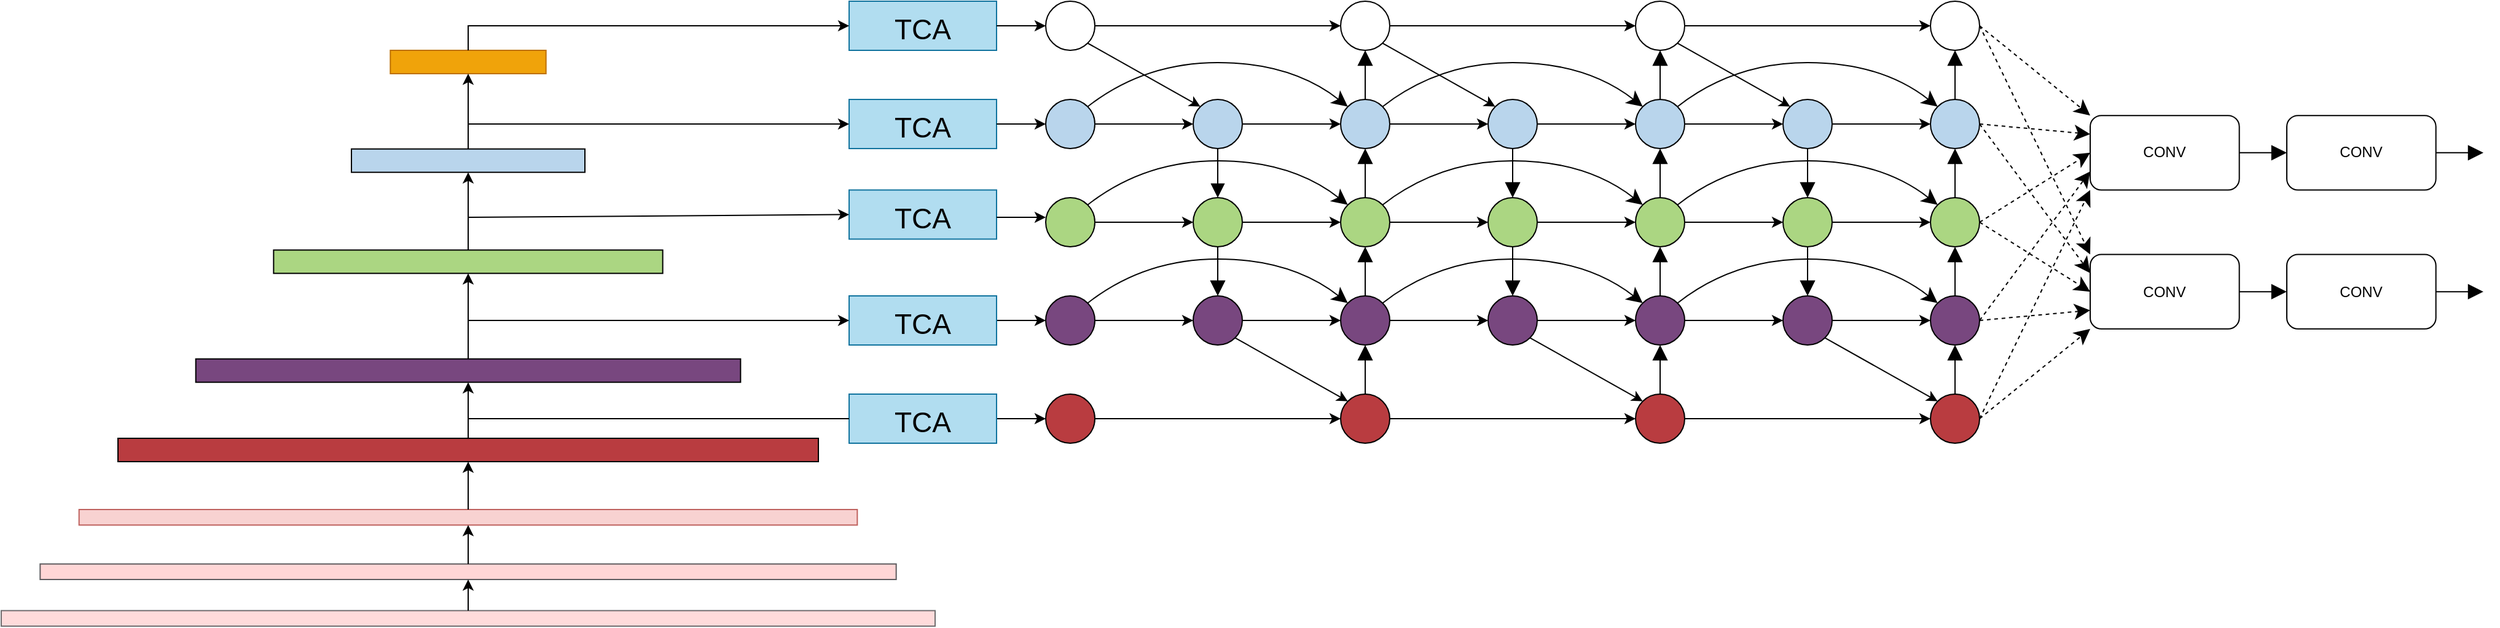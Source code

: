 <mxfile version="20.2.8" type="github">
  <diagram id="Q1lbnIge8eEQH-9hfLG9" name="第 1 页">
    <mxGraphModel dx="2092" dy="780" grid="1" gridSize="10" guides="1" tooltips="1" connect="1" arrows="1" fold="1" page="1" pageScale="1" pageWidth="827" pageHeight="1169" math="0" shadow="0">
      <root>
        <mxCell id="0" />
        <mxCell id="1" parent="0" />
        <mxCell id="cvBlU5H9bP7NT6LMKIig-16" style="edgeStyle=orthogonalEdgeStyle;rounded=0;orthogonalLoop=1;jettySize=auto;html=1;exitX=1;exitY=0.5;exitDx=0;exitDy=0;entryX=0;entryY=0.5;entryDx=0;entryDy=0;" parent="1" source="nWclfOt-MqA_zXtuq-44-1" target="nWclfOt-MqA_zXtuq-44-11" edge="1">
          <mxGeometry relative="1" as="geometry" />
        </mxCell>
        <mxCell id="nWclfOt-MqA_zXtuq-44-1" value="" style="ellipse;whiteSpace=wrap;html=1;aspect=fixed;" parent="1" vertex="1">
          <mxGeometry x="310" y="160" width="40" height="40" as="geometry" />
        </mxCell>
        <mxCell id="cvBlU5H9bP7NT6LMKIig-19" style="edgeStyle=orthogonalEdgeStyle;rounded=0;orthogonalLoop=1;jettySize=auto;html=1;exitX=1;exitY=0.5;exitDx=0;exitDy=0;entryX=0;entryY=0.5;entryDx=0;entryDy=0;" parent="1" source="nWclfOt-MqA_zXtuq-44-2" target="nWclfOt-MqA_zXtuq-44-7" edge="1">
          <mxGeometry relative="1" as="geometry" />
        </mxCell>
        <mxCell id="nWclfOt-MqA_zXtuq-44-2" value="" style="ellipse;whiteSpace=wrap;html=1;aspect=fixed;fillColor=#B9D5EC;" parent="1" vertex="1">
          <mxGeometry x="310" y="240" width="40" height="40" as="geometry" />
        </mxCell>
        <mxCell id="cvBlU5H9bP7NT6LMKIig-25" style="edgeStyle=orthogonalEdgeStyle;rounded=0;orthogonalLoop=1;jettySize=auto;html=1;exitX=1;exitY=0.5;exitDx=0;exitDy=0;entryX=0;entryY=0.5;entryDx=0;entryDy=0;" parent="1" source="nWclfOt-MqA_zXtuq-44-3" target="nWclfOt-MqA_zXtuq-44-8" edge="1">
          <mxGeometry relative="1" as="geometry" />
        </mxCell>
        <mxCell id="nWclfOt-MqA_zXtuq-44-3" value="" style="ellipse;whiteSpace=wrap;html=1;aspect=fixed;fillColor=#ABD682;" parent="1" vertex="1">
          <mxGeometry x="310" y="320" width="40" height="40" as="geometry" />
        </mxCell>
        <mxCell id="cvBlU5H9bP7NT6LMKIig-31" style="edgeStyle=orthogonalEdgeStyle;rounded=0;orthogonalLoop=1;jettySize=auto;html=1;exitX=1;exitY=0.5;exitDx=0;exitDy=0;entryX=0;entryY=0.5;entryDx=0;entryDy=0;" parent="1" source="nWclfOt-MqA_zXtuq-44-4" target="nWclfOt-MqA_zXtuq-44-9" edge="1">
          <mxGeometry relative="1" as="geometry" />
        </mxCell>
        <mxCell id="nWclfOt-MqA_zXtuq-44-4" value="" style="ellipse;whiteSpace=wrap;html=1;aspect=fixed;fillColor=#78477F;" parent="1" vertex="1">
          <mxGeometry x="310" y="400" width="40" height="40" as="geometry" />
        </mxCell>
        <mxCell id="cvBlU5H9bP7NT6LMKIig-37" style="edgeStyle=orthogonalEdgeStyle;rounded=0;orthogonalLoop=1;jettySize=auto;html=1;exitX=1;exitY=0.5;exitDx=0;exitDy=0;entryX=0;entryY=0.5;entryDx=0;entryDy=0;" parent="1" source="nWclfOt-MqA_zXtuq-44-5" target="nWclfOt-MqA_zXtuq-44-15" edge="1">
          <mxGeometry relative="1" as="geometry" />
        </mxCell>
        <mxCell id="nWclfOt-MqA_zXtuq-44-5" value="" style="ellipse;whiteSpace=wrap;html=1;aspect=fixed;fillColor=#B93C40;" parent="1" vertex="1">
          <mxGeometry x="310" y="480" width="40" height="40" as="geometry" />
        </mxCell>
        <mxCell id="cvBlU5H9bP7NT6LMKIig-20" style="edgeStyle=orthogonalEdgeStyle;rounded=0;orthogonalLoop=1;jettySize=auto;html=1;exitX=1;exitY=0.5;exitDx=0;exitDy=0;entryX=0;entryY=0.5;entryDx=0;entryDy=0;" parent="1" source="nWclfOt-MqA_zXtuq-44-7" target="nWclfOt-MqA_zXtuq-44-12" edge="1">
          <mxGeometry relative="1" as="geometry" />
        </mxCell>
        <mxCell id="cvBlU5H9bP7NT6LMKIig-43" style="edgeStyle=orthogonalEdgeStyle;rounded=0;orthogonalLoop=1;jettySize=auto;html=1;exitX=0.5;exitY=1;exitDx=0;exitDy=0;entryX=0.5;entryY=0;entryDx=0;entryDy=0;endArrow=block;endFill=1;endSize=9;" parent="1" source="nWclfOt-MqA_zXtuq-44-7" target="nWclfOt-MqA_zXtuq-44-8" edge="1">
          <mxGeometry relative="1" as="geometry" />
        </mxCell>
        <mxCell id="nWclfOt-MqA_zXtuq-44-7" value="" style="ellipse;whiteSpace=wrap;html=1;aspect=fixed;fillColor=#B9D5EC;" parent="1" vertex="1">
          <mxGeometry x="430" y="240" width="40" height="40" as="geometry" />
        </mxCell>
        <mxCell id="cvBlU5H9bP7NT6LMKIig-26" style="edgeStyle=orthogonalEdgeStyle;rounded=0;orthogonalLoop=1;jettySize=auto;html=1;exitX=1;exitY=0.5;exitDx=0;exitDy=0;entryX=0;entryY=0.5;entryDx=0;entryDy=0;" parent="1" source="nWclfOt-MqA_zXtuq-44-8" target="nWclfOt-MqA_zXtuq-44-13" edge="1">
          <mxGeometry relative="1" as="geometry" />
        </mxCell>
        <mxCell id="cvBlU5H9bP7NT6LMKIig-44" style="edgeStyle=orthogonalEdgeStyle;rounded=0;orthogonalLoop=1;jettySize=auto;html=1;exitX=0.5;exitY=1;exitDx=0;exitDy=0;entryX=0.5;entryY=0;entryDx=0;entryDy=0;endArrow=block;endFill=1;endSize=10;" parent="1" source="nWclfOt-MqA_zXtuq-44-8" target="nWclfOt-MqA_zXtuq-44-9" edge="1">
          <mxGeometry relative="1" as="geometry" />
        </mxCell>
        <mxCell id="nWclfOt-MqA_zXtuq-44-8" value="" style="ellipse;whiteSpace=wrap;html=1;aspect=fixed;fillColor=#ABD682;" parent="1" vertex="1">
          <mxGeometry x="430" y="320" width="40" height="40" as="geometry" />
        </mxCell>
        <mxCell id="cvBlU5H9bP7NT6LMKIig-32" style="edgeStyle=orthogonalEdgeStyle;rounded=0;orthogonalLoop=1;jettySize=auto;html=1;exitX=1;exitY=0.5;exitDx=0;exitDy=0;entryX=0;entryY=0.5;entryDx=0;entryDy=0;" parent="1" source="nWclfOt-MqA_zXtuq-44-9" target="nWclfOt-MqA_zXtuq-44-14" edge="1">
          <mxGeometry relative="1" as="geometry" />
        </mxCell>
        <mxCell id="nWclfOt-MqA_zXtuq-44-9" value="" style="ellipse;whiteSpace=wrap;html=1;aspect=fixed;fillColor=#78477F;" parent="1" vertex="1">
          <mxGeometry x="430" y="400" width="40" height="40" as="geometry" />
        </mxCell>
        <mxCell id="cvBlU5H9bP7NT6LMKIig-17" style="edgeStyle=orthogonalEdgeStyle;rounded=0;orthogonalLoop=1;jettySize=auto;html=1;exitX=1;exitY=0.5;exitDx=0;exitDy=0;entryX=0;entryY=0.5;entryDx=0;entryDy=0;" parent="1" source="nWclfOt-MqA_zXtuq-44-11" target="nWclfOt-MqA_zXtuq-44-21" edge="1">
          <mxGeometry relative="1" as="geometry" />
        </mxCell>
        <mxCell id="nWclfOt-MqA_zXtuq-44-11" value="" style="ellipse;whiteSpace=wrap;html=1;aspect=fixed;" parent="1" vertex="1">
          <mxGeometry x="550" y="160" width="40" height="40" as="geometry" />
        </mxCell>
        <mxCell id="cvBlU5H9bP7NT6LMKIig-21" style="edgeStyle=orthogonalEdgeStyle;rounded=0;orthogonalLoop=1;jettySize=auto;html=1;exitX=1;exitY=0.5;exitDx=0;exitDy=0;entryX=0;entryY=0.5;entryDx=0;entryDy=0;" parent="1" source="nWclfOt-MqA_zXtuq-44-12" target="nWclfOt-MqA_zXtuq-44-17" edge="1">
          <mxGeometry relative="1" as="geometry" />
        </mxCell>
        <mxCell id="cvBlU5H9bP7NT6LMKIig-62" style="edgeStyle=orthogonalEdgeStyle;rounded=0;orthogonalLoop=1;jettySize=auto;html=1;exitX=0.5;exitY=0;exitDx=0;exitDy=0;entryX=0.5;entryY=1;entryDx=0;entryDy=0;endArrow=block;endFill=1;endSize=10;" parent="1" source="nWclfOt-MqA_zXtuq-44-12" target="nWclfOt-MqA_zXtuq-44-11" edge="1">
          <mxGeometry relative="1" as="geometry" />
        </mxCell>
        <mxCell id="nWclfOt-MqA_zXtuq-44-12" value="" style="ellipse;whiteSpace=wrap;html=1;aspect=fixed;fillColor=#B9D5EC;" parent="1" vertex="1">
          <mxGeometry x="550" y="240" width="40" height="40" as="geometry" />
        </mxCell>
        <mxCell id="cvBlU5H9bP7NT6LMKIig-27" style="edgeStyle=orthogonalEdgeStyle;rounded=0;orthogonalLoop=1;jettySize=auto;html=1;exitX=1;exitY=0.5;exitDx=0;exitDy=0;entryX=0;entryY=0.5;entryDx=0;entryDy=0;" parent="1" source="nWclfOt-MqA_zXtuq-44-13" target="nWclfOt-MqA_zXtuq-44-18" edge="1">
          <mxGeometry relative="1" as="geometry" />
        </mxCell>
        <mxCell id="cvBlU5H9bP7NT6LMKIig-63" style="edgeStyle=orthogonalEdgeStyle;rounded=0;orthogonalLoop=1;jettySize=auto;html=1;exitX=0.5;exitY=0;exitDx=0;exitDy=0;entryX=0.5;entryY=1;entryDx=0;entryDy=0;endArrow=block;endFill=1;endSize=10;" parent="1" source="nWclfOt-MqA_zXtuq-44-13" target="nWclfOt-MqA_zXtuq-44-12" edge="1">
          <mxGeometry relative="1" as="geometry" />
        </mxCell>
        <mxCell id="nWclfOt-MqA_zXtuq-44-13" value="" style="ellipse;whiteSpace=wrap;html=1;aspect=fixed;fillColor=#ABD682;" parent="1" vertex="1">
          <mxGeometry x="550" y="320" width="40" height="40" as="geometry" />
        </mxCell>
        <mxCell id="cvBlU5H9bP7NT6LMKIig-33" style="edgeStyle=orthogonalEdgeStyle;rounded=0;orthogonalLoop=1;jettySize=auto;html=1;exitX=1;exitY=0.5;exitDx=0;exitDy=0;entryX=0;entryY=0.5;entryDx=0;entryDy=0;" parent="1" source="nWclfOt-MqA_zXtuq-44-14" target="nWclfOt-MqA_zXtuq-44-19" edge="1">
          <mxGeometry relative="1" as="geometry" />
        </mxCell>
        <mxCell id="cvBlU5H9bP7NT6LMKIig-64" style="edgeStyle=orthogonalEdgeStyle;rounded=0;orthogonalLoop=1;jettySize=auto;html=1;exitX=0.5;exitY=0;exitDx=0;exitDy=0;entryX=0.5;entryY=1;entryDx=0;entryDy=0;endArrow=block;endFill=1;endSize=10;" parent="1" source="nWclfOt-MqA_zXtuq-44-14" target="nWclfOt-MqA_zXtuq-44-13" edge="1">
          <mxGeometry relative="1" as="geometry" />
        </mxCell>
        <mxCell id="nWclfOt-MqA_zXtuq-44-14" value="" style="ellipse;whiteSpace=wrap;html=1;aspect=fixed;fillColor=#78477F;" parent="1" vertex="1">
          <mxGeometry x="550" y="400" width="40" height="40" as="geometry" />
        </mxCell>
        <mxCell id="cvBlU5H9bP7NT6LMKIig-38" style="edgeStyle=orthogonalEdgeStyle;rounded=0;orthogonalLoop=1;jettySize=auto;html=1;exitX=1;exitY=0.5;exitDx=0;exitDy=0;entryX=0;entryY=0.5;entryDx=0;entryDy=0;" parent="1" source="nWclfOt-MqA_zXtuq-44-15" target="nWclfOt-MqA_zXtuq-44-25" edge="1">
          <mxGeometry relative="1" as="geometry" />
        </mxCell>
        <mxCell id="cvBlU5H9bP7NT6LMKIig-65" style="edgeStyle=orthogonalEdgeStyle;rounded=0;orthogonalLoop=1;jettySize=auto;html=1;exitX=0.5;exitY=0;exitDx=0;exitDy=0;entryX=0.5;entryY=1;entryDx=0;entryDy=0;endArrow=block;endFill=1;endSize=10;" parent="1" source="nWclfOt-MqA_zXtuq-44-15" target="nWclfOt-MqA_zXtuq-44-14" edge="1">
          <mxGeometry relative="1" as="geometry" />
        </mxCell>
        <mxCell id="nWclfOt-MqA_zXtuq-44-15" value="" style="ellipse;whiteSpace=wrap;html=1;aspect=fixed;fillColor=#B93C40;" parent="1" vertex="1">
          <mxGeometry x="550" y="480" width="40" height="40" as="geometry" />
        </mxCell>
        <mxCell id="cvBlU5H9bP7NT6LMKIig-22" style="edgeStyle=orthogonalEdgeStyle;rounded=0;orthogonalLoop=1;jettySize=auto;html=1;exitX=1;exitY=0.5;exitDx=0;exitDy=0;entryX=0;entryY=0.5;entryDx=0;entryDy=0;" parent="1" source="nWclfOt-MqA_zXtuq-44-17" target="nWclfOt-MqA_zXtuq-44-22" edge="1">
          <mxGeometry relative="1" as="geometry" />
        </mxCell>
        <mxCell id="cvBlU5H9bP7NT6LMKIig-66" style="edgeStyle=orthogonalEdgeStyle;rounded=0;orthogonalLoop=1;jettySize=auto;html=1;exitX=0.5;exitY=1;exitDx=0;exitDy=0;entryX=0.5;entryY=0;entryDx=0;entryDy=0;endArrow=block;endFill=1;endSize=10;" parent="1" source="nWclfOt-MqA_zXtuq-44-17" target="nWclfOt-MqA_zXtuq-44-18" edge="1">
          <mxGeometry relative="1" as="geometry" />
        </mxCell>
        <mxCell id="nWclfOt-MqA_zXtuq-44-17" value="" style="ellipse;whiteSpace=wrap;html=1;aspect=fixed;fillColor=#B9D5EC;" parent="1" vertex="1">
          <mxGeometry x="670" y="240" width="40" height="40" as="geometry" />
        </mxCell>
        <mxCell id="cvBlU5H9bP7NT6LMKIig-28" style="edgeStyle=orthogonalEdgeStyle;rounded=0;orthogonalLoop=1;jettySize=auto;html=1;exitX=1;exitY=0.5;exitDx=0;exitDy=0;entryX=0;entryY=0.5;entryDx=0;entryDy=0;" parent="1" source="nWclfOt-MqA_zXtuq-44-18" target="nWclfOt-MqA_zXtuq-44-23" edge="1">
          <mxGeometry relative="1" as="geometry" />
        </mxCell>
        <mxCell id="cvBlU5H9bP7NT6LMKIig-67" style="edgeStyle=orthogonalEdgeStyle;rounded=0;orthogonalLoop=1;jettySize=auto;html=1;exitX=0.5;exitY=1;exitDx=0;exitDy=0;entryX=0.5;entryY=0;entryDx=0;entryDy=0;endArrow=block;endFill=1;endSize=10;" parent="1" source="nWclfOt-MqA_zXtuq-44-18" target="nWclfOt-MqA_zXtuq-44-19" edge="1">
          <mxGeometry relative="1" as="geometry" />
        </mxCell>
        <mxCell id="nWclfOt-MqA_zXtuq-44-18" value="" style="ellipse;whiteSpace=wrap;html=1;aspect=fixed;fillColor=#ABD682;" parent="1" vertex="1">
          <mxGeometry x="670" y="320" width="40" height="40" as="geometry" />
        </mxCell>
        <mxCell id="cvBlU5H9bP7NT6LMKIig-34" style="edgeStyle=orthogonalEdgeStyle;rounded=0;orthogonalLoop=1;jettySize=auto;html=1;exitX=1;exitY=0.5;exitDx=0;exitDy=0;entryX=0;entryY=0.5;entryDx=0;entryDy=0;" parent="1" source="nWclfOt-MqA_zXtuq-44-19" target="nWclfOt-MqA_zXtuq-44-24" edge="1">
          <mxGeometry relative="1" as="geometry" />
        </mxCell>
        <mxCell id="nWclfOt-MqA_zXtuq-44-19" value="" style="ellipse;whiteSpace=wrap;html=1;aspect=fixed;fillColor=#78477F;" parent="1" vertex="1">
          <mxGeometry x="670" y="400" width="40" height="40" as="geometry" />
        </mxCell>
        <mxCell id="cvBlU5H9bP7NT6LMKIig-18" style="edgeStyle=orthogonalEdgeStyle;rounded=0;orthogonalLoop=1;jettySize=auto;html=1;exitX=1;exitY=0.5;exitDx=0;exitDy=0;entryX=0;entryY=0.5;entryDx=0;entryDy=0;" parent="1" source="nWclfOt-MqA_zXtuq-44-21" target="nWclfOt-MqA_zXtuq-44-31" edge="1">
          <mxGeometry relative="1" as="geometry" />
        </mxCell>
        <mxCell id="nWclfOt-MqA_zXtuq-44-21" value="" style="ellipse;whiteSpace=wrap;html=1;aspect=fixed;" parent="1" vertex="1">
          <mxGeometry x="790" y="160" width="40" height="40" as="geometry" />
        </mxCell>
        <mxCell id="cvBlU5H9bP7NT6LMKIig-23" style="edgeStyle=orthogonalEdgeStyle;rounded=0;orthogonalLoop=1;jettySize=auto;html=1;exitX=1;exitY=0.5;exitDx=0;exitDy=0;entryX=0;entryY=0.5;entryDx=0;entryDy=0;" parent="1" source="nWclfOt-MqA_zXtuq-44-22" target="nWclfOt-MqA_zXtuq-44-27" edge="1">
          <mxGeometry relative="1" as="geometry" />
        </mxCell>
        <mxCell id="cvBlU5H9bP7NT6LMKIig-77" style="edgeStyle=orthogonalEdgeStyle;rounded=0;orthogonalLoop=1;jettySize=auto;html=1;exitX=0.5;exitY=0;exitDx=0;exitDy=0;entryX=0.5;entryY=1;entryDx=0;entryDy=0;endArrow=block;endFill=1;endSize=10;" parent="1" source="nWclfOt-MqA_zXtuq-44-22" target="nWclfOt-MqA_zXtuq-44-21" edge="1">
          <mxGeometry relative="1" as="geometry" />
        </mxCell>
        <mxCell id="nWclfOt-MqA_zXtuq-44-22" value="" style="ellipse;whiteSpace=wrap;html=1;aspect=fixed;fillColor=#B9D5EC;" parent="1" vertex="1">
          <mxGeometry x="790" y="240" width="40" height="40" as="geometry" />
        </mxCell>
        <mxCell id="cvBlU5H9bP7NT6LMKIig-29" style="edgeStyle=orthogonalEdgeStyle;rounded=0;orthogonalLoop=1;jettySize=auto;html=1;exitX=1;exitY=0.5;exitDx=0;exitDy=0;entryX=0;entryY=0.5;entryDx=0;entryDy=0;" parent="1" source="nWclfOt-MqA_zXtuq-44-23" target="nWclfOt-MqA_zXtuq-44-28" edge="1">
          <mxGeometry relative="1" as="geometry" />
        </mxCell>
        <mxCell id="cvBlU5H9bP7NT6LMKIig-68" style="edgeStyle=orthogonalEdgeStyle;rounded=0;orthogonalLoop=1;jettySize=auto;html=1;exitX=0.5;exitY=0;exitDx=0;exitDy=0;entryX=0.5;entryY=1;entryDx=0;entryDy=0;endArrow=block;endFill=1;endSize=10;" parent="1" source="nWclfOt-MqA_zXtuq-44-23" target="nWclfOt-MqA_zXtuq-44-22" edge="1">
          <mxGeometry relative="1" as="geometry" />
        </mxCell>
        <mxCell id="nWclfOt-MqA_zXtuq-44-23" value="" style="ellipse;whiteSpace=wrap;html=1;aspect=fixed;fillColor=#ABD682;" parent="1" vertex="1">
          <mxGeometry x="790" y="320" width="40" height="40" as="geometry" />
        </mxCell>
        <mxCell id="cvBlU5H9bP7NT6LMKIig-35" style="edgeStyle=orthogonalEdgeStyle;rounded=0;orthogonalLoop=1;jettySize=auto;html=1;exitX=1;exitY=0.5;exitDx=0;exitDy=0;entryX=0;entryY=0.5;entryDx=0;entryDy=0;" parent="1" source="nWclfOt-MqA_zXtuq-44-24" target="nWclfOt-MqA_zXtuq-44-29" edge="1">
          <mxGeometry relative="1" as="geometry" />
        </mxCell>
        <mxCell id="cvBlU5H9bP7NT6LMKIig-69" style="edgeStyle=orthogonalEdgeStyle;rounded=0;orthogonalLoop=1;jettySize=auto;html=1;exitX=0.5;exitY=0;exitDx=0;exitDy=0;entryX=0.5;entryY=1;entryDx=0;entryDy=0;endArrow=block;endFill=1;endSize=10;" parent="1" source="nWclfOt-MqA_zXtuq-44-24" target="nWclfOt-MqA_zXtuq-44-23" edge="1">
          <mxGeometry relative="1" as="geometry" />
        </mxCell>
        <mxCell id="nWclfOt-MqA_zXtuq-44-24" value="" style="ellipse;whiteSpace=wrap;html=1;aspect=fixed;fillColor=#78477F;" parent="1" vertex="1">
          <mxGeometry x="790" y="400" width="40" height="40" as="geometry" />
        </mxCell>
        <mxCell id="cvBlU5H9bP7NT6LMKIig-39" style="edgeStyle=orthogonalEdgeStyle;rounded=0;orthogonalLoop=1;jettySize=auto;html=1;exitX=1;exitY=0.5;exitDx=0;exitDy=0;entryX=0;entryY=0.5;entryDx=0;entryDy=0;" parent="1" source="nWclfOt-MqA_zXtuq-44-25" target="nWclfOt-MqA_zXtuq-44-35" edge="1">
          <mxGeometry relative="1" as="geometry" />
        </mxCell>
        <mxCell id="cvBlU5H9bP7NT6LMKIig-70" style="edgeStyle=orthogonalEdgeStyle;rounded=0;orthogonalLoop=1;jettySize=auto;html=1;exitX=0.5;exitY=0;exitDx=0;exitDy=0;entryX=0.5;entryY=1;entryDx=0;entryDy=0;endArrow=block;endFill=1;endSize=10;" parent="1" source="nWclfOt-MqA_zXtuq-44-25" target="nWclfOt-MqA_zXtuq-44-24" edge="1">
          <mxGeometry relative="1" as="geometry" />
        </mxCell>
        <mxCell id="nWclfOt-MqA_zXtuq-44-25" value="" style="ellipse;whiteSpace=wrap;html=1;aspect=fixed;fillColor=#B93C40;" parent="1" vertex="1">
          <mxGeometry x="790" y="480" width="40" height="40" as="geometry" />
        </mxCell>
        <mxCell id="cvBlU5H9bP7NT6LMKIig-24" style="edgeStyle=orthogonalEdgeStyle;rounded=0;orthogonalLoop=1;jettySize=auto;html=1;exitX=1;exitY=0.5;exitDx=0;exitDy=0;entryX=0;entryY=0.5;entryDx=0;entryDy=0;" parent="1" source="nWclfOt-MqA_zXtuq-44-27" target="nWclfOt-MqA_zXtuq-44-32" edge="1">
          <mxGeometry relative="1" as="geometry" />
        </mxCell>
        <mxCell id="cvBlU5H9bP7NT6LMKIig-71" style="edgeStyle=orthogonalEdgeStyle;rounded=0;orthogonalLoop=1;jettySize=auto;html=1;exitX=0.5;exitY=1;exitDx=0;exitDy=0;entryX=0.5;entryY=0;entryDx=0;entryDy=0;endArrow=block;endFill=1;endSize=10;" parent="1" source="nWclfOt-MqA_zXtuq-44-27" target="nWclfOt-MqA_zXtuq-44-28" edge="1">
          <mxGeometry relative="1" as="geometry" />
        </mxCell>
        <mxCell id="nWclfOt-MqA_zXtuq-44-27" value="" style="ellipse;whiteSpace=wrap;html=1;aspect=fixed;fillColor=#B9D5EC;" parent="1" vertex="1">
          <mxGeometry x="910" y="240" width="40" height="40" as="geometry" />
        </mxCell>
        <mxCell id="cvBlU5H9bP7NT6LMKIig-30" style="edgeStyle=orthogonalEdgeStyle;rounded=0;orthogonalLoop=1;jettySize=auto;html=1;exitX=1;exitY=0.5;exitDx=0;exitDy=0;entryX=0;entryY=0.5;entryDx=0;entryDy=0;" parent="1" source="nWclfOt-MqA_zXtuq-44-28" target="nWclfOt-MqA_zXtuq-44-33" edge="1">
          <mxGeometry relative="1" as="geometry" />
        </mxCell>
        <mxCell id="cvBlU5H9bP7NT6LMKIig-72" style="edgeStyle=orthogonalEdgeStyle;rounded=0;orthogonalLoop=1;jettySize=auto;html=1;exitX=0.5;exitY=1;exitDx=0;exitDy=0;entryX=0.5;entryY=0;entryDx=0;entryDy=0;endArrow=block;endFill=1;endSize=10;" parent="1" source="nWclfOt-MqA_zXtuq-44-28" target="nWclfOt-MqA_zXtuq-44-29" edge="1">
          <mxGeometry relative="1" as="geometry" />
        </mxCell>
        <mxCell id="nWclfOt-MqA_zXtuq-44-28" value="" style="ellipse;whiteSpace=wrap;html=1;aspect=fixed;fillColor=#ABD682;" parent="1" vertex="1">
          <mxGeometry x="910" y="320" width="40" height="40" as="geometry" />
        </mxCell>
        <mxCell id="cvBlU5H9bP7NT6LMKIig-36" style="edgeStyle=orthogonalEdgeStyle;rounded=0;orthogonalLoop=1;jettySize=auto;html=1;exitX=1;exitY=0.5;exitDx=0;exitDy=0;entryX=0;entryY=0.5;entryDx=0;entryDy=0;" parent="1" source="nWclfOt-MqA_zXtuq-44-29" target="nWclfOt-MqA_zXtuq-44-34" edge="1">
          <mxGeometry relative="1" as="geometry" />
        </mxCell>
        <mxCell id="nWclfOt-MqA_zXtuq-44-29" value="" style="ellipse;whiteSpace=wrap;html=1;aspect=fixed;fillColor=#78477F;" parent="1" vertex="1">
          <mxGeometry x="910" y="400" width="40" height="40" as="geometry" />
        </mxCell>
        <mxCell id="nWclfOt-MqA_zXtuq-44-31" value="" style="ellipse;whiteSpace=wrap;html=1;aspect=fixed;" parent="1" vertex="1">
          <mxGeometry x="1030" y="160" width="40" height="40" as="geometry" />
        </mxCell>
        <mxCell id="cvBlU5H9bP7NT6LMKIig-76" style="edgeStyle=orthogonalEdgeStyle;rounded=0;orthogonalLoop=1;jettySize=auto;html=1;exitX=0.5;exitY=0;exitDx=0;exitDy=0;entryX=0.5;entryY=1;entryDx=0;entryDy=0;endArrow=block;endFill=1;endSize=10;" parent="1" source="nWclfOt-MqA_zXtuq-44-32" target="nWclfOt-MqA_zXtuq-44-31" edge="1">
          <mxGeometry relative="1" as="geometry" />
        </mxCell>
        <mxCell id="nWclfOt-MqA_zXtuq-44-32" value="" style="ellipse;whiteSpace=wrap;html=1;aspect=fixed;fillColor=#B9D5EC;" parent="1" vertex="1">
          <mxGeometry x="1030" y="240" width="40" height="40" as="geometry" />
        </mxCell>
        <mxCell id="cvBlU5H9bP7NT6LMKIig-75" style="edgeStyle=orthogonalEdgeStyle;rounded=0;orthogonalLoop=1;jettySize=auto;html=1;exitX=0.5;exitY=0;exitDx=0;exitDy=0;entryX=0.5;entryY=1;entryDx=0;entryDy=0;endArrow=block;endFill=1;endSize=10;" parent="1" source="nWclfOt-MqA_zXtuq-44-33" target="nWclfOt-MqA_zXtuq-44-32" edge="1">
          <mxGeometry relative="1" as="geometry" />
        </mxCell>
        <mxCell id="nWclfOt-MqA_zXtuq-44-33" value="" style="ellipse;whiteSpace=wrap;html=1;aspect=fixed;fillColor=#ABD682;" parent="1" vertex="1">
          <mxGeometry x="1030" y="320" width="40" height="40" as="geometry" />
        </mxCell>
        <mxCell id="cvBlU5H9bP7NT6LMKIig-74" style="edgeStyle=orthogonalEdgeStyle;rounded=0;orthogonalLoop=1;jettySize=auto;html=1;exitX=0.5;exitY=0;exitDx=0;exitDy=0;entryX=0.5;entryY=1;entryDx=0;entryDy=0;endArrow=block;endFill=1;endSize=10;" parent="1" source="nWclfOt-MqA_zXtuq-44-34" target="nWclfOt-MqA_zXtuq-44-33" edge="1">
          <mxGeometry relative="1" as="geometry" />
        </mxCell>
        <mxCell id="nWclfOt-MqA_zXtuq-44-34" value="" style="ellipse;whiteSpace=wrap;html=1;aspect=fixed;fillColor=#78477F;" parent="1" vertex="1">
          <mxGeometry x="1030" y="400" width="40" height="40" as="geometry" />
        </mxCell>
        <mxCell id="cvBlU5H9bP7NT6LMKIig-73" style="edgeStyle=orthogonalEdgeStyle;rounded=0;orthogonalLoop=1;jettySize=auto;html=1;exitX=0.5;exitY=0;exitDx=0;exitDy=0;entryX=0.5;entryY=1;entryDx=0;entryDy=0;endArrow=block;endFill=1;endSize=10;" parent="1" source="nWclfOt-MqA_zXtuq-44-35" target="nWclfOt-MqA_zXtuq-44-34" edge="1">
          <mxGeometry relative="1" as="geometry" />
        </mxCell>
        <mxCell id="nWclfOt-MqA_zXtuq-44-35" value="" style="ellipse;whiteSpace=wrap;html=1;aspect=fixed;fillColor=#B93C40;" parent="1" vertex="1">
          <mxGeometry x="1030" y="480" width="40" height="40" as="geometry" />
        </mxCell>
        <mxCell id="nWclfOt-MqA_zXtuq-44-38" value="" style="rounded=0;whiteSpace=wrap;html=1;fillColor=#ffcccc;strokeColor=#36393d;opacity=70;" parent="1" vertex="1">
          <mxGeometry x="-540" y="656.333" width="760.0" height="12.667" as="geometry" />
        </mxCell>
        <mxCell id="nWclfOt-MqA_zXtuq-44-39" value="" style="rounded=0;whiteSpace=wrap;html=1;fillColor=#ffcccc;strokeColor=#36393d;opacity=80;" parent="1" vertex="1">
          <mxGeometry x="-508.333" y="618.333" width="696.667" height="12.667" as="geometry" />
        </mxCell>
        <mxCell id="cvBlU5H9bP7NT6LMKIig-7" style="edgeStyle=orthogonalEdgeStyle;rounded=0;orthogonalLoop=1;jettySize=auto;html=1;exitX=0.5;exitY=0;exitDx=0;exitDy=0;entryX=0.5;entryY=1;entryDx=0;entryDy=0;" parent="1" source="nWclfOt-MqA_zXtuq-44-38" target="nWclfOt-MqA_zXtuq-44-39" edge="1">
          <mxGeometry relative="1" as="geometry" />
        </mxCell>
        <mxCell id="nWclfOt-MqA_zXtuq-44-40" value="" style="rounded=0;whiteSpace=wrap;html=1;fillColor=#f8cecc;strokeColor=#b85450;opacity=90;" parent="1" vertex="1">
          <mxGeometry x="-476.667" y="574.0" width="633.333" height="12.667" as="geometry" />
        </mxCell>
        <mxCell id="cvBlU5H9bP7NT6LMKIig-8" style="edgeStyle=orthogonalEdgeStyle;rounded=0;orthogonalLoop=1;jettySize=auto;html=1;exitX=0.5;exitY=0;exitDx=0;exitDy=0;entryX=0.5;entryY=1;entryDx=0;entryDy=0;" parent="1" source="nWclfOt-MqA_zXtuq-44-39" target="nWclfOt-MqA_zXtuq-44-40" edge="1">
          <mxGeometry relative="1" as="geometry" />
        </mxCell>
        <mxCell id="cvBlU5H9bP7NT6LMKIig-1" value="" style="rounded=0;whiteSpace=wrap;html=1;fillColor=#B93C40;" parent="1" vertex="1">
          <mxGeometry x="-445" y="516.0" width="570" height="19" as="geometry" />
        </mxCell>
        <mxCell id="cvBlU5H9bP7NT6LMKIig-9" style="edgeStyle=orthogonalEdgeStyle;rounded=0;orthogonalLoop=1;jettySize=auto;html=1;exitX=0.5;exitY=0;exitDx=0;exitDy=0;entryX=0.5;entryY=1;entryDx=0;entryDy=0;" parent="1" source="nWclfOt-MqA_zXtuq-44-40" target="cvBlU5H9bP7NT6LMKIig-1" edge="1">
          <mxGeometry relative="1" as="geometry" />
        </mxCell>
        <mxCell id="cvBlU5H9bP7NT6LMKIig-2" value="" style="rounded=0;whiteSpace=wrap;html=1;fillColor=#78477F;" parent="1" vertex="1">
          <mxGeometry x="-381.667" y="451.333" width="443.333" height="19" as="geometry" />
        </mxCell>
        <mxCell id="cvBlU5H9bP7NT6LMKIig-10" style="edgeStyle=orthogonalEdgeStyle;rounded=0;orthogonalLoop=1;jettySize=auto;html=1;exitX=0.5;exitY=0;exitDx=0;exitDy=0;entryX=0.5;entryY=1;entryDx=0;entryDy=0;" parent="1" source="cvBlU5H9bP7NT6LMKIig-1" target="cvBlU5H9bP7NT6LMKIig-2" edge="1">
          <mxGeometry relative="1" as="geometry" />
        </mxCell>
        <mxCell id="cvBlU5H9bP7NT6LMKIig-3" value="" style="rounded=0;whiteSpace=wrap;html=1;fillColor=#ABD682;" parent="1" vertex="1">
          <mxGeometry x="-318.333" y="362.667" width="316.667" height="19" as="geometry" />
        </mxCell>
        <mxCell id="cvBlU5H9bP7NT6LMKIig-11" style="edgeStyle=orthogonalEdgeStyle;rounded=0;orthogonalLoop=1;jettySize=auto;html=1;exitX=0.5;exitY=0;exitDx=0;exitDy=0;entryX=0.5;entryY=1;entryDx=0;entryDy=0;" parent="1" source="cvBlU5H9bP7NT6LMKIig-2" target="cvBlU5H9bP7NT6LMKIig-3" edge="1">
          <mxGeometry relative="1" as="geometry" />
        </mxCell>
        <mxCell id="cvBlU5H9bP7NT6LMKIig-4" value="" style="rounded=0;whiteSpace=wrap;html=1;fillColor=#B9D5EC;" parent="1" vertex="1">
          <mxGeometry x="-255" y="280.333" width="190.0" height="19" as="geometry" />
        </mxCell>
        <mxCell id="cvBlU5H9bP7NT6LMKIig-12" style="edgeStyle=orthogonalEdgeStyle;rounded=0;orthogonalLoop=1;jettySize=auto;html=1;exitX=0.5;exitY=0;exitDx=0;exitDy=0;entryX=0.5;entryY=1;entryDx=0;entryDy=0;" parent="1" source="cvBlU5H9bP7NT6LMKIig-3" target="cvBlU5H9bP7NT6LMKIig-4" edge="1">
          <mxGeometry relative="1" as="geometry" />
        </mxCell>
        <mxCell id="cvBlU5H9bP7NT6LMKIig-5" value="" style="rounded=0;whiteSpace=wrap;html=1;fillColor=#f0a30a;fontColor=#000000;strokeColor=#BD7000;" parent="1" vertex="1">
          <mxGeometry x="-223.333" y="200" width="126.667" height="19" as="geometry" />
        </mxCell>
        <mxCell id="cvBlU5H9bP7NT6LMKIig-13" style="edgeStyle=orthogonalEdgeStyle;rounded=0;orthogonalLoop=1;jettySize=auto;html=1;exitX=0.5;exitY=0;exitDx=0;exitDy=0;entryX=0.5;entryY=1;entryDx=0;entryDy=0;" parent="1" source="cvBlU5H9bP7NT6LMKIig-4" target="cvBlU5H9bP7NT6LMKIig-5" edge="1">
          <mxGeometry relative="1" as="geometry" />
        </mxCell>
        <mxCell id="cvBlU5H9bP7NT6LMKIig-41" value="" style="endArrow=classic;html=1;rounded=0;exitX=1;exitY=1;exitDx=0;exitDy=0;entryX=0;entryY=0;entryDx=0;entryDy=0;" parent="1" source="nWclfOt-MqA_zXtuq-44-9" target="nWclfOt-MqA_zXtuq-44-15" edge="1">
          <mxGeometry width="50" height="50" relative="1" as="geometry">
            <mxPoint x="260" y="470" as="sourcePoint" />
            <mxPoint x="540" y="490" as="targetPoint" />
          </mxGeometry>
        </mxCell>
        <mxCell id="cvBlU5H9bP7NT6LMKIig-42" value="" style="endArrow=classic;html=1;rounded=0;exitX=1;exitY=1;exitDx=0;exitDy=0;entryX=0;entryY=0;entryDx=0;entryDy=0;" parent="1" source="nWclfOt-MqA_zXtuq-44-19" target="nWclfOt-MqA_zXtuq-44-25" edge="1">
          <mxGeometry width="50" height="50" relative="1" as="geometry">
            <mxPoint x="720" y="505" as="sourcePoint" />
            <mxPoint x="800" y="585" as="targetPoint" />
          </mxGeometry>
        </mxCell>
        <mxCell id="cvBlU5H9bP7NT6LMKIig-57" value="" style="endArrow=classic;html=1;rounded=0;exitX=1;exitY=1;exitDx=0;exitDy=0;entryX=0;entryY=0;entryDx=0;entryDy=0;" parent="1" source="nWclfOt-MqA_zXtuq-44-29" target="nWclfOt-MqA_zXtuq-44-35" edge="1">
          <mxGeometry width="50" height="50" relative="1" as="geometry">
            <mxPoint x="720" y="430" as="sourcePoint" />
            <mxPoint x="800" y="510" as="targetPoint" />
          </mxGeometry>
        </mxCell>
        <mxCell id="cvBlU5H9bP7NT6LMKIig-61" value="" style="endArrow=classic;html=1;rounded=0;entryX=0;entryY=0.5;entryDx=0;entryDy=0;startArrow=none;" parent="1" target="nWclfOt-MqA_zXtuq-44-5" edge="1" source="Bp43vK4bqEzWUO-9c9ua-24">
          <mxGeometry width="50" height="50" relative="1" as="geometry">
            <mxPoint x="-160" y="500" as="sourcePoint" />
            <mxPoint x="190" y="499" as="targetPoint" />
          </mxGeometry>
        </mxCell>
        <mxCell id="cvBlU5H9bP7NT6LMKIig-79" value="" style="endArrow=classic;html=1;rounded=0;exitX=1;exitY=1;exitDx=0;exitDy=0;entryX=0;entryY=0;entryDx=0;entryDy=0;" parent="1" source="nWclfOt-MqA_zXtuq-44-21" target="nWclfOt-MqA_zXtuq-44-27" edge="1">
          <mxGeometry width="50" height="50" relative="1" as="geometry">
            <mxPoint x="714.142" y="444.142" as="sourcePoint" />
            <mxPoint x="805.858" y="495.858" as="targetPoint" />
          </mxGeometry>
        </mxCell>
        <mxCell id="cvBlU5H9bP7NT6LMKIig-80" value="" style="endArrow=classic;html=1;rounded=0;exitX=1;exitY=1;exitDx=0;exitDy=0;entryX=0;entryY=0;entryDx=0;entryDy=0;" parent="1" source="nWclfOt-MqA_zXtuq-44-11" target="nWclfOt-MqA_zXtuq-44-17" edge="1">
          <mxGeometry width="50" height="50" relative="1" as="geometry">
            <mxPoint x="724.142" y="454.142" as="sourcePoint" />
            <mxPoint x="815.858" y="505.858" as="targetPoint" />
          </mxGeometry>
        </mxCell>
        <mxCell id="cvBlU5H9bP7NT6LMKIig-81" value="" style="endArrow=classic;html=1;rounded=0;exitX=1;exitY=1;exitDx=0;exitDy=0;entryX=0;entryY=0;entryDx=0;entryDy=0;" parent="1" source="nWclfOt-MqA_zXtuq-44-1" target="nWclfOt-MqA_zXtuq-44-7" edge="1">
          <mxGeometry width="50" height="50" relative="1" as="geometry">
            <mxPoint x="734.142" y="464.142" as="sourcePoint" />
            <mxPoint x="825.858" y="515.858" as="targetPoint" />
          </mxGeometry>
        </mxCell>
        <mxCell id="cvBlU5H9bP7NT6LMKIig-83" value="" style="curved=1;endArrow=classic;html=1;rounded=0;endSize=10;exitX=1;exitY=0;exitDx=0;exitDy=0;entryX=0;entryY=0;entryDx=0;entryDy=0;" parent="1" source="nWclfOt-MqA_zXtuq-44-2" target="nWclfOt-MqA_zXtuq-44-12" edge="1">
          <mxGeometry width="50" height="50" relative="1" as="geometry">
            <mxPoint x="90" y="470" as="sourcePoint" />
            <mxPoint x="140" y="420" as="targetPoint" />
            <Array as="points">
              <mxPoint x="390" y="210" />
              <mxPoint x="510" y="210" />
            </Array>
          </mxGeometry>
        </mxCell>
        <mxCell id="cvBlU5H9bP7NT6LMKIig-84" value="" style="curved=1;endArrow=classic;html=1;rounded=0;endSize=10;exitX=1;exitY=0;exitDx=0;exitDy=0;entryX=0;entryY=0;entryDx=0;entryDy=0;" parent="1" edge="1">
          <mxGeometry width="50" height="50" relative="1" as="geometry">
            <mxPoint x="344.142" y="325.858" as="sourcePoint" />
            <mxPoint x="555.858" y="325.858" as="targetPoint" />
            <Array as="points">
              <mxPoint x="390" y="290" />
              <mxPoint x="510" y="290" />
            </Array>
          </mxGeometry>
        </mxCell>
        <mxCell id="cvBlU5H9bP7NT6LMKIig-85" value="" style="curved=1;endArrow=classic;html=1;rounded=0;endSize=10;exitX=1;exitY=0;exitDx=0;exitDy=0;entryX=0;entryY=0;entryDx=0;entryDy=0;" parent="1" edge="1">
          <mxGeometry width="50" height="50" relative="1" as="geometry">
            <mxPoint x="344.142" y="405.858" as="sourcePoint" />
            <mxPoint x="555.858" y="405.858" as="targetPoint" />
            <Array as="points">
              <mxPoint x="390" y="370" />
              <mxPoint x="510" y="370" />
            </Array>
          </mxGeometry>
        </mxCell>
        <mxCell id="cvBlU5H9bP7NT6LMKIig-86" value="" style="curved=1;endArrow=classic;html=1;rounded=0;endSize=10;exitX=1;exitY=0;exitDx=0;exitDy=0;entryX=0;entryY=0;entryDx=0;entryDy=0;" parent="1" edge="1">
          <mxGeometry width="50" height="50" relative="1" as="geometry">
            <mxPoint x="584.142" y="245.858" as="sourcePoint" />
            <mxPoint x="795.858" y="245.858" as="targetPoint" />
            <Array as="points">
              <mxPoint x="630" y="210" />
              <mxPoint x="750" y="210" />
            </Array>
          </mxGeometry>
        </mxCell>
        <mxCell id="cvBlU5H9bP7NT6LMKIig-87" value="" style="curved=1;endArrow=classic;html=1;rounded=0;endSize=10;exitX=1;exitY=0;exitDx=0;exitDy=0;entryX=0;entryY=0;entryDx=0;entryDy=0;" parent="1" edge="1">
          <mxGeometry width="50" height="50" relative="1" as="geometry">
            <mxPoint x="824.142" y="245.858" as="sourcePoint" />
            <mxPoint x="1035.858" y="245.858" as="targetPoint" />
            <Array as="points">
              <mxPoint x="870" y="210" />
              <mxPoint x="990" y="210" />
            </Array>
          </mxGeometry>
        </mxCell>
        <mxCell id="cvBlU5H9bP7NT6LMKIig-88" value="" style="curved=1;endArrow=classic;html=1;rounded=0;endSize=10;exitX=1;exitY=0;exitDx=0;exitDy=0;entryX=0;entryY=0;entryDx=0;entryDy=0;" parent="1" edge="1">
          <mxGeometry width="50" height="50" relative="1" as="geometry">
            <mxPoint x="584.142" y="325.858" as="sourcePoint" />
            <mxPoint x="795.858" y="325.858" as="targetPoint" />
            <Array as="points">
              <mxPoint x="630" y="290" />
              <mxPoint x="750" y="290" />
            </Array>
          </mxGeometry>
        </mxCell>
        <mxCell id="cvBlU5H9bP7NT6LMKIig-89" value="" style="curved=1;endArrow=classic;html=1;rounded=0;endSize=10;exitX=1;exitY=0;exitDx=0;exitDy=0;entryX=0;entryY=0;entryDx=0;entryDy=0;" parent="1" edge="1">
          <mxGeometry width="50" height="50" relative="1" as="geometry">
            <mxPoint x="824.142" y="325.858" as="sourcePoint" />
            <mxPoint x="1035.858" y="325.858" as="targetPoint" />
            <Array as="points">
              <mxPoint x="870" y="290" />
              <mxPoint x="990" y="290" />
            </Array>
          </mxGeometry>
        </mxCell>
        <mxCell id="cvBlU5H9bP7NT6LMKIig-90" value="" style="curved=1;endArrow=classic;html=1;rounded=0;endSize=10;exitX=1;exitY=0;exitDx=0;exitDy=0;entryX=0;entryY=0;entryDx=0;entryDy=0;" parent="1" edge="1">
          <mxGeometry width="50" height="50" relative="1" as="geometry">
            <mxPoint x="584.142" y="405.858" as="sourcePoint" />
            <mxPoint x="795.858" y="405.858" as="targetPoint" />
            <Array as="points">
              <mxPoint x="630" y="370" />
              <mxPoint x="750" y="370" />
            </Array>
          </mxGeometry>
        </mxCell>
        <mxCell id="cvBlU5H9bP7NT6LMKIig-91" value="" style="curved=1;endArrow=classic;html=1;rounded=0;endSize=10;exitX=1;exitY=0;exitDx=0;exitDy=0;entryX=0;entryY=0;entryDx=0;entryDy=0;" parent="1" edge="1">
          <mxGeometry width="50" height="50" relative="1" as="geometry">
            <mxPoint x="824.142" y="405.858" as="sourcePoint" />
            <mxPoint x="1035.858" y="405.858" as="targetPoint" />
            <Array as="points">
              <mxPoint x="870" y="370" />
              <mxPoint x="990" y="370" />
            </Array>
          </mxGeometry>
        </mxCell>
        <mxCell id="cvBlU5H9bP7NT6LMKIig-95" style="edgeStyle=orthogonalEdgeStyle;rounded=0;orthogonalLoop=1;jettySize=auto;html=1;exitX=1;exitY=0.5;exitDx=0;exitDy=0;entryX=0;entryY=0.5;entryDx=0;entryDy=0;endArrow=block;endFill=1;endSize=10;" parent="1" source="cvBlU5H9bP7NT6LMKIig-92" target="cvBlU5H9bP7NT6LMKIig-94" edge="1">
          <mxGeometry relative="1" as="geometry" />
        </mxCell>
        <mxCell id="cvBlU5H9bP7NT6LMKIig-92" value="CONV" style="rounded=1;whiteSpace=wrap;html=1;fillColor=none;" parent="1" vertex="1">
          <mxGeometry x="1160" y="253.08" width="121.34" height="60.67" as="geometry" />
        </mxCell>
        <mxCell id="cvBlU5H9bP7NT6LMKIig-112" style="edgeStyle=orthogonalEdgeStyle;rounded=0;orthogonalLoop=1;jettySize=auto;html=1;exitX=1;exitY=0.5;exitDx=0;exitDy=0;endArrow=block;endFill=1;endSize=10;" parent="1" source="cvBlU5H9bP7NT6LMKIig-94" edge="1">
          <mxGeometry relative="1" as="geometry">
            <mxPoint x="1480" y="283.765" as="targetPoint" />
          </mxGeometry>
        </mxCell>
        <mxCell id="cvBlU5H9bP7NT6LMKIig-94" value="CONV" style="rounded=1;whiteSpace=wrap;html=1;fillColor=none;" parent="1" vertex="1">
          <mxGeometry x="1320" y="253.08" width="121.34" height="60.67" as="geometry" />
        </mxCell>
        <mxCell id="cvBlU5H9bP7NT6LMKIig-96" style="edgeStyle=orthogonalEdgeStyle;rounded=0;orthogonalLoop=1;jettySize=auto;html=1;exitX=1;exitY=0.5;exitDx=0;exitDy=0;entryX=0;entryY=0.5;entryDx=0;entryDy=0;endArrow=block;endFill=1;endSize=10;" parent="1" source="cvBlU5H9bP7NT6LMKIig-97" target="cvBlU5H9bP7NT6LMKIig-98" edge="1">
          <mxGeometry relative="1" as="geometry" />
        </mxCell>
        <mxCell id="cvBlU5H9bP7NT6LMKIig-97" value="CONV" style="rounded=1;whiteSpace=wrap;html=1;fillColor=none;" parent="1" vertex="1">
          <mxGeometry x="1160" y="366.25" width="121.34" height="60.67" as="geometry" />
        </mxCell>
        <mxCell id="cvBlU5H9bP7NT6LMKIig-113" style="edgeStyle=orthogonalEdgeStyle;rounded=0;orthogonalLoop=1;jettySize=auto;html=1;exitX=1;exitY=0.5;exitDx=0;exitDy=0;endArrow=block;endFill=1;endSize=10;" parent="1" source="cvBlU5H9bP7NT6LMKIig-98" edge="1">
          <mxGeometry relative="1" as="geometry">
            <mxPoint x="1480" y="396.706" as="targetPoint" />
          </mxGeometry>
        </mxCell>
        <mxCell id="cvBlU5H9bP7NT6LMKIig-98" value="CONV" style="rounded=1;whiteSpace=wrap;html=1;fillColor=none;" parent="1" vertex="1">
          <mxGeometry x="1320" y="366.25" width="121.34" height="60.67" as="geometry" />
        </mxCell>
        <mxCell id="cvBlU5H9bP7NT6LMKIig-100" value="" style="endArrow=classic;html=1;rounded=0;endSize=10;exitX=1;exitY=0.5;exitDx=0;exitDy=0;entryX=0;entryY=0;entryDx=0;entryDy=0;dashed=1;" parent="1" source="nWclfOt-MqA_zXtuq-44-31" target="cvBlU5H9bP7NT6LMKIig-92" edge="1">
          <mxGeometry width="50" height="50" relative="1" as="geometry">
            <mxPoint x="890" y="470" as="sourcePoint" />
            <mxPoint x="940" y="420" as="targetPoint" />
          </mxGeometry>
        </mxCell>
        <mxCell id="cvBlU5H9bP7NT6LMKIig-103" value="" style="endArrow=classic;html=1;rounded=0;endSize=10;exitX=1;exitY=0.5;exitDx=0;exitDy=0;entryX=0;entryY=0.25;entryDx=0;entryDy=0;dashed=1;" parent="1" source="nWclfOt-MqA_zXtuq-44-32" target="cvBlU5H9bP7NT6LMKIig-92" edge="1">
          <mxGeometry width="50" height="50" relative="1" as="geometry">
            <mxPoint x="1080" y="190" as="sourcePoint" />
            <mxPoint x="1170" y="259.5" as="targetPoint" />
          </mxGeometry>
        </mxCell>
        <mxCell id="cvBlU5H9bP7NT6LMKIig-104" value="" style="endArrow=classic;html=1;rounded=0;endSize=10;exitX=1;exitY=0.5;exitDx=0;exitDy=0;entryX=0;entryY=0.5;entryDx=0;entryDy=0;dashed=1;" parent="1" source="nWclfOt-MqA_zXtuq-44-33" target="cvBlU5H9bP7NT6LMKIig-92" edge="1">
          <mxGeometry width="50" height="50" relative="1" as="geometry">
            <mxPoint x="1090" y="200" as="sourcePoint" />
            <mxPoint x="1180" y="269.5" as="targetPoint" />
          </mxGeometry>
        </mxCell>
        <mxCell id="cvBlU5H9bP7NT6LMKIig-105" value="" style="endArrow=classic;html=1;rounded=0;endSize=10;exitX=1;exitY=0.5;exitDx=0;exitDy=0;entryX=0;entryY=0.75;entryDx=0;entryDy=0;dashed=1;" parent="1" source="nWclfOt-MqA_zXtuq-44-34" target="cvBlU5H9bP7NT6LMKIig-92" edge="1">
          <mxGeometry width="50" height="50" relative="1" as="geometry">
            <mxPoint x="1100" y="210" as="sourcePoint" />
            <mxPoint x="1190" y="279.5" as="targetPoint" />
          </mxGeometry>
        </mxCell>
        <mxCell id="cvBlU5H9bP7NT6LMKIig-106" value="" style="endArrow=classic;html=1;rounded=0;endSize=10;exitX=1;exitY=0.5;exitDx=0;exitDy=0;entryX=0;entryY=1;entryDx=0;entryDy=0;dashed=1;" parent="1" source="nWclfOt-MqA_zXtuq-44-35" target="cvBlU5H9bP7NT6LMKIig-92" edge="1">
          <mxGeometry width="50" height="50" relative="1" as="geometry">
            <mxPoint x="1110" y="220" as="sourcePoint" />
            <mxPoint x="1200" y="289.5" as="targetPoint" />
          </mxGeometry>
        </mxCell>
        <mxCell id="cvBlU5H9bP7NT6LMKIig-107" value="" style="endArrow=classic;html=1;rounded=0;endSize=10;exitX=1;exitY=0.5;exitDx=0;exitDy=0;entryX=0;entryY=0;entryDx=0;entryDy=0;dashed=1;" parent="1" source="nWclfOt-MqA_zXtuq-44-31" target="cvBlU5H9bP7NT6LMKIig-97" edge="1">
          <mxGeometry width="50" height="50" relative="1" as="geometry">
            <mxPoint x="1120" y="230" as="sourcePoint" />
            <mxPoint x="1210" y="299.5" as="targetPoint" />
          </mxGeometry>
        </mxCell>
        <mxCell id="cvBlU5H9bP7NT6LMKIig-108" value="" style="endArrow=classic;html=1;rounded=0;endSize=10;exitX=1;exitY=0.5;exitDx=0;exitDy=0;entryX=0;entryY=0.25;entryDx=0;entryDy=0;dashed=1;" parent="1" source="nWclfOt-MqA_zXtuq-44-32" target="cvBlU5H9bP7NT6LMKIig-97" edge="1">
          <mxGeometry width="50" height="50" relative="1" as="geometry">
            <mxPoint x="1130" y="240" as="sourcePoint" />
            <mxPoint x="1220" y="309.5" as="targetPoint" />
          </mxGeometry>
        </mxCell>
        <mxCell id="cvBlU5H9bP7NT6LMKIig-109" value="" style="endArrow=classic;html=1;rounded=0;endSize=10;exitX=1;exitY=0.5;exitDx=0;exitDy=0;entryX=0;entryY=0.5;entryDx=0;entryDy=0;dashed=1;" parent="1" source="nWclfOt-MqA_zXtuq-44-33" target="cvBlU5H9bP7NT6LMKIig-97" edge="1">
          <mxGeometry width="50" height="50" relative="1" as="geometry">
            <mxPoint x="1140" y="250" as="sourcePoint" />
            <mxPoint x="1230" y="319.5" as="targetPoint" />
          </mxGeometry>
        </mxCell>
        <mxCell id="cvBlU5H9bP7NT6LMKIig-110" value="" style="endArrow=classic;html=1;rounded=0;endSize=10;exitX=1;exitY=0.5;exitDx=0;exitDy=0;entryX=0;entryY=0.75;entryDx=0;entryDy=0;dashed=1;" parent="1" source="nWclfOt-MqA_zXtuq-44-34" target="cvBlU5H9bP7NT6LMKIig-97" edge="1">
          <mxGeometry width="50" height="50" relative="1" as="geometry">
            <mxPoint x="1150" y="260" as="sourcePoint" />
            <mxPoint x="1240" y="329.5" as="targetPoint" />
          </mxGeometry>
        </mxCell>
        <mxCell id="cvBlU5H9bP7NT6LMKIig-111" value="" style="endArrow=classic;html=1;rounded=0;endSize=10;exitX=1;exitY=0.5;exitDx=0;exitDy=0;entryX=0;entryY=1;entryDx=0;entryDy=0;dashed=1;" parent="1" source="nWclfOt-MqA_zXtuq-44-35" target="cvBlU5H9bP7NT6LMKIig-97" edge="1">
          <mxGeometry width="50" height="50" relative="1" as="geometry">
            <mxPoint x="1160" y="270" as="sourcePoint" />
            <mxPoint x="1250" y="339.5" as="targetPoint" />
          </mxGeometry>
        </mxCell>
        <mxCell id="Bp43vK4bqEzWUO-9c9ua-6" value="&lt;font color=&quot;#000000&quot; style=&quot;font-size: 23px;&quot;&gt;TCA&lt;/font&gt;" style="rounded=0;whiteSpace=wrap;html=1;fontSize=32;fillColor=#b1ddf0;strokeColor=#10739e;" vertex="1" parent="1">
          <mxGeometry x="150" y="160" width="120" height="40" as="geometry" />
        </mxCell>
        <mxCell id="Bp43vK4bqEzWUO-9c9ua-7" value="" style="endArrow=classic;html=1;rounded=0;fontSize=23;exitX=1;exitY=0.5;exitDx=0;exitDy=0;" edge="1" parent="1" source="Bp43vK4bqEzWUO-9c9ua-6" target="nWclfOt-MqA_zXtuq-44-1">
          <mxGeometry width="50" height="50" relative="1" as="geometry">
            <mxPoint x="50" y="250" as="sourcePoint" />
            <mxPoint x="100" y="200" as="targetPoint" />
            <Array as="points">
              <mxPoint x="270" y="180" />
            </Array>
          </mxGeometry>
        </mxCell>
        <mxCell id="Bp43vK4bqEzWUO-9c9ua-8" value="" style="endArrow=classic;html=1;rounded=0;fontSize=23;exitX=0.5;exitY=0;exitDx=0;exitDy=0;entryX=0;entryY=0.5;entryDx=0;entryDy=0;" edge="1" parent="1" source="cvBlU5H9bP7NT6LMKIig-5" target="Bp43vK4bqEzWUO-9c9ua-6">
          <mxGeometry width="50" height="50" relative="1" as="geometry">
            <mxPoint x="50" y="250" as="sourcePoint" />
            <mxPoint x="-160" y="160" as="targetPoint" />
            <Array as="points">
              <mxPoint x="-160" y="180" />
            </Array>
          </mxGeometry>
        </mxCell>
        <mxCell id="Bp43vK4bqEzWUO-9c9ua-9" value="&lt;font color=&quot;#000000&quot; style=&quot;font-size: 23px;&quot;&gt;TCA&lt;/font&gt;" style="rounded=0;whiteSpace=wrap;html=1;fontSize=32;fillColor=#b1ddf0;strokeColor=#10739e;" vertex="1" parent="1">
          <mxGeometry x="150" y="240.0" width="120" height="40" as="geometry" />
        </mxCell>
        <mxCell id="Bp43vK4bqEzWUO-9c9ua-11" value="" style="endArrow=classic;html=1;rounded=0;fontSize=23;fontColor=#000000;entryX=0;entryY=0.5;entryDx=0;entryDy=0;exitX=1;exitY=0.5;exitDx=0;exitDy=0;" edge="1" parent="1" source="Bp43vK4bqEzWUO-9c9ua-9" target="nWclfOt-MqA_zXtuq-44-2">
          <mxGeometry width="50" height="50" relative="1" as="geometry">
            <mxPoint x="350" y="360" as="sourcePoint" />
            <mxPoint x="400" y="310" as="targetPoint" />
          </mxGeometry>
        </mxCell>
        <mxCell id="Bp43vK4bqEzWUO-9c9ua-12" value="" style="endArrow=classic;html=1;rounded=0;fontSize=23;fontColor=#000000;entryX=0;entryY=0.5;entryDx=0;entryDy=0;" edge="1" parent="1" target="Bp43vK4bqEzWUO-9c9ua-9">
          <mxGeometry width="50" height="50" relative="1" as="geometry">
            <mxPoint x="-160" y="260" as="sourcePoint" />
            <mxPoint x="400" y="310" as="targetPoint" />
          </mxGeometry>
        </mxCell>
        <mxCell id="Bp43vK4bqEzWUO-9c9ua-13" value="&lt;font color=&quot;#000000&quot; style=&quot;font-size: 23px;&quot;&gt;TCA&lt;/font&gt;" style="rounded=0;whiteSpace=wrap;html=1;fontSize=32;fillColor=#b1ddf0;strokeColor=#10739e;" vertex="1" parent="1">
          <mxGeometry x="150" y="313.75" width="120" height="40" as="geometry" />
        </mxCell>
        <mxCell id="Bp43vK4bqEzWUO-9c9ua-14" value="" style="endArrow=classic;html=1;rounded=0;fontSize=23;fontColor=#000000;" edge="1" parent="1">
          <mxGeometry width="50" height="50" relative="1" as="geometry">
            <mxPoint x="270" y="336" as="sourcePoint" />
            <mxPoint x="310" y="336" as="targetPoint" />
          </mxGeometry>
        </mxCell>
        <mxCell id="Bp43vK4bqEzWUO-9c9ua-15" value="" style="endArrow=classic;html=1;rounded=0;fontSize=23;fontColor=#000000;entryX=0;entryY=0.5;entryDx=0;entryDy=0;" edge="1" parent="1" target="Bp43vK4bqEzWUO-9c9ua-13">
          <mxGeometry width="50" height="50" relative="1" as="geometry">
            <mxPoint x="-160" y="336" as="sourcePoint" />
            <mxPoint x="400" y="310" as="targetPoint" />
          </mxGeometry>
        </mxCell>
        <mxCell id="Bp43vK4bqEzWUO-9c9ua-18" style="edgeStyle=orthogonalEdgeStyle;rounded=0;orthogonalLoop=1;jettySize=auto;html=1;exitX=1;exitY=0.5;exitDx=0;exitDy=0;entryX=0;entryY=0.5;entryDx=0;entryDy=0;fontSize=23;fontColor=#000000;" edge="1" parent="1" source="Bp43vK4bqEzWUO-9c9ua-17" target="nWclfOt-MqA_zXtuq-44-4">
          <mxGeometry relative="1" as="geometry" />
        </mxCell>
        <mxCell id="Bp43vK4bqEzWUO-9c9ua-17" value="&lt;font color=&quot;#000000&quot; style=&quot;font-size: 23px;&quot;&gt;TCA&lt;/font&gt;" style="rounded=0;whiteSpace=wrap;html=1;fontSize=32;fillColor=#b1ddf0;strokeColor=#10739e;" vertex="1" parent="1">
          <mxGeometry x="150" y="400" width="120" height="40" as="geometry" />
        </mxCell>
        <mxCell id="Bp43vK4bqEzWUO-9c9ua-19" value="" style="endArrow=classic;html=1;rounded=0;fontSize=23;fontColor=#000000;" edge="1" parent="1" target="Bp43vK4bqEzWUO-9c9ua-17">
          <mxGeometry width="50" height="50" relative="1" as="geometry">
            <mxPoint x="-160" y="420" as="sourcePoint" />
            <mxPoint x="50" y="410" as="targetPoint" />
          </mxGeometry>
        </mxCell>
        <mxCell id="Bp43vK4bqEzWUO-9c9ua-24" value="&lt;font color=&quot;#000000&quot; style=&quot;font-size: 23px;&quot;&gt;TCA&lt;/font&gt;" style="rounded=0;whiteSpace=wrap;html=1;fontSize=32;fillColor=#b1ddf0;strokeColor=#10739e;" vertex="1" parent="1">
          <mxGeometry x="150" y="480" width="120" height="40" as="geometry" />
        </mxCell>
        <mxCell id="Bp43vK4bqEzWUO-9c9ua-25" value="" style="endArrow=none;html=1;rounded=0;entryX=0;entryY=0.5;entryDx=0;entryDy=0;" edge="1" parent="1" target="Bp43vK4bqEzWUO-9c9ua-24">
          <mxGeometry width="50" height="50" relative="1" as="geometry">
            <mxPoint x="-160.0" y="500" as="sourcePoint" />
            <mxPoint x="310" y="500" as="targetPoint" />
          </mxGeometry>
        </mxCell>
        <mxCell id="Bp43vK4bqEzWUO-9c9ua-27" style="edgeStyle=orthogonalEdgeStyle;rounded=0;orthogonalLoop=1;jettySize=auto;html=1;exitX=0.5;exitY=1;exitDx=0;exitDy=0;fontSize=23;fontColor=#000000;" edge="1" parent="1" source="Bp43vK4bqEzWUO-9c9ua-13" target="Bp43vK4bqEzWUO-9c9ua-13">
          <mxGeometry relative="1" as="geometry" />
        </mxCell>
      </root>
    </mxGraphModel>
  </diagram>
</mxfile>
